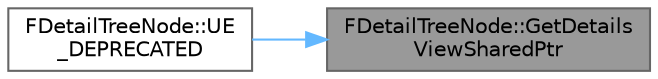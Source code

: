 digraph "FDetailTreeNode::GetDetailsViewSharedPtr"
{
 // INTERACTIVE_SVG=YES
 // LATEX_PDF_SIZE
  bgcolor="transparent";
  edge [fontname=Helvetica,fontsize=10,labelfontname=Helvetica,labelfontsize=10];
  node [fontname=Helvetica,fontsize=10,shape=box,height=0.2,width=0.4];
  rankdir="RL";
  Node1 [id="Node000001",label="FDetailTreeNode::GetDetails\lViewSharedPtr",height=0.2,width=0.4,color="gray40", fillcolor="grey60", style="filled", fontcolor="black",tooltip=" "];
  Node1 -> Node2 [id="edge1_Node000001_Node000002",dir="back",color="steelblue1",style="solid",tooltip=" "];
  Node2 [id="Node000002",label="FDetailTreeNode::UE\l_DEPRECATED",height=0.2,width=0.4,color="grey40", fillcolor="white", style="filled",URL="$dc/dfd/classFDetailTreeNode.html#a5d671c52e6d54827bcc6072e0ed34238",tooltip=" "];
}
